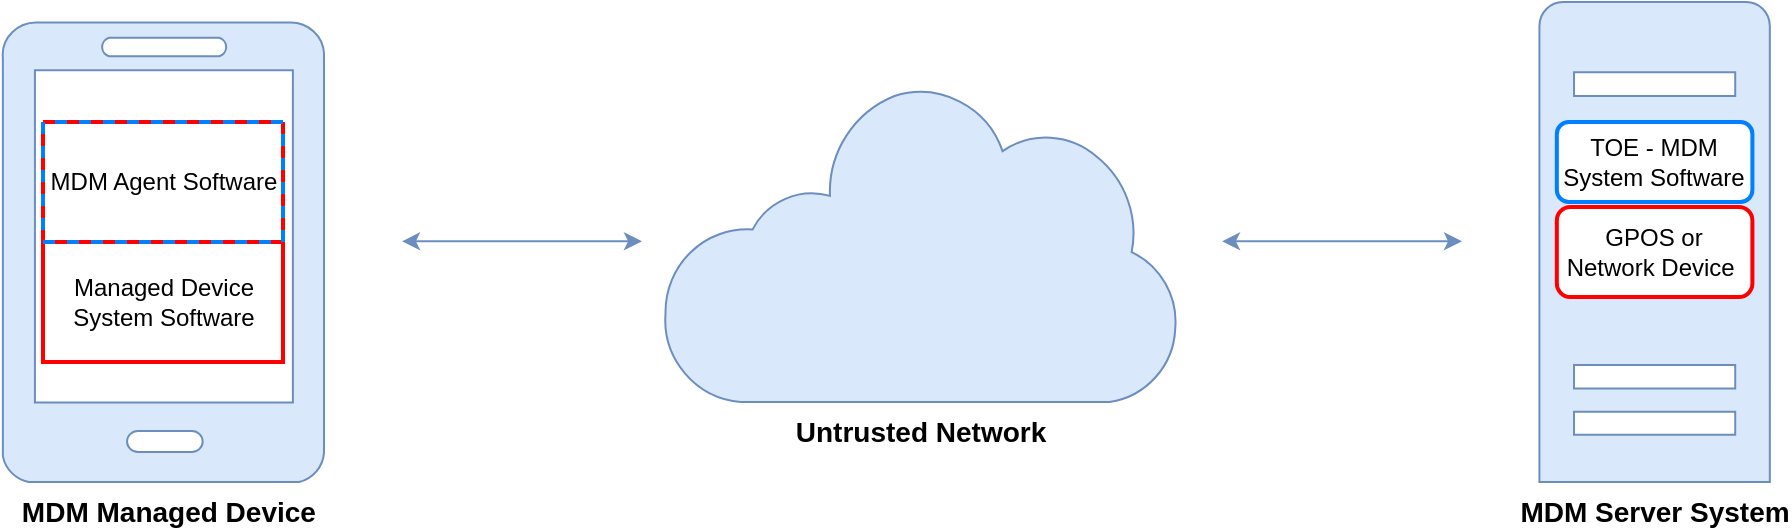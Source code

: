 <mxfile version="27.1.6">
  <diagram name="Page-1" id="myPsi9SlN5PrifdDEoaw">
    <mxGraphModel dx="470" dy="251" grid="1" gridSize="10" guides="1" tooltips="1" connect="1" arrows="1" fold="1" page="1" pageScale="1" pageWidth="850" pageHeight="1100" math="0" shadow="0">
      <root>
        <mxCell id="0" />
        <mxCell id="1" parent="0" />
        <mxCell id="jsU0Ib2gHXLgXyIZZpkX-18" value="&lt;font style=&quot;font-size: 14px;&quot;&gt;&lt;b&gt;Untrusted Network&lt;/b&gt;&lt;/font&gt;" style="sketch=0;aspect=fixed;pointerEvents=1;shadow=0;dashed=0;html=1;labelPosition=center;verticalLabelPosition=bottom;verticalAlign=top;align=center;shape=mxgraph.mscae.enterprise.internet;fillColor=#dae8fc;strokeColor=#6c8ebf;" parent="1" vertex="1">
          <mxGeometry x="570" y="440" width="258.07" height="160" as="geometry" />
        </mxCell>
        <mxCell id="jsU0Ib2gHXLgXyIZZpkX-20" value="&lt;font style=&quot;font-size: 14px;&quot;&gt;&lt;b&gt;&amp;nbsp;MDM Managed Device&lt;/b&gt;&lt;/font&gt;" style="sketch=0;aspect=fixed;pointerEvents=1;shadow=0;dashed=0;html=1;strokeColor=#6c8ebf;labelPosition=center;verticalLabelPosition=bottom;verticalAlign=top;align=center;fillColor=#dae8fc;shape=mxgraph.azure.mobile" parent="1" vertex="1">
          <mxGeometry x="240" y="410" width="161" height="230" as="geometry" />
        </mxCell>
        <mxCell id="jsU0Ib2gHXLgXyIZZpkX-22" value="" style="endArrow=classic;startArrow=classic;html=1;rounded=0;fillColor=#dae8fc;strokeColor=#6c8ebf;" parent="1" edge="1">
          <mxGeometry width="50" height="50" relative="1" as="geometry">
            <mxPoint x="440" y="519.66" as="sourcePoint" />
            <mxPoint x="560" y="519.66" as="targetPoint" />
          </mxGeometry>
        </mxCell>
        <mxCell id="jsU0Ib2gHXLgXyIZZpkX-26" value="" style="endArrow=classic;startArrow=classic;html=1;rounded=0;fillColor=#dae8fc;strokeColor=#6c8ebf;" parent="1" edge="1">
          <mxGeometry width="50" height="50" relative="1" as="geometry">
            <mxPoint x="850" y="519.66" as="sourcePoint" />
            <mxPoint x="970" y="519.66" as="targetPoint" />
          </mxGeometry>
        </mxCell>
        <mxCell id="jsU0Ib2gHXLgXyIZZpkX-30" value="" style="rounded=0;whiteSpace=wrap;html=1;strokeColor=#FF0000;strokeWidth=2;perimeterSpacing=0;dashed=1;flipH=1;flipV=1;" parent="1" vertex="1">
          <mxGeometry x="260.5" y="460" width="120" height="60" as="geometry" />
        </mxCell>
        <mxCell id="jsU0Ib2gHXLgXyIZZpkX-31" value="Managed Device System Software" style="rounded=0;whiteSpace=wrap;html=1;strokeWidth=2;strokeColor=#FF0000;" parent="1" vertex="1">
          <mxGeometry x="260.5" y="520" width="120" height="60" as="geometry" />
        </mxCell>
        <mxCell id="jsU0Ib2gHXLgXyIZZpkX-29" value="MDM Agent Software" style="rounded=0;whiteSpace=wrap;html=1;strokeColor=#007FFF;strokeWidth=2;perimeterSpacing=0;glass=0;shadow=0;direction=west;flipH=0;flipV=1;dashed=1;fillColor=none;" parent="1" vertex="1">
          <mxGeometry x="260.5" y="460" width="120" height="60" as="geometry" />
        </mxCell>
        <mxCell id="jsU0Ib2gHXLgXyIZZpkX-36" value="&lt;font style=&quot;font-size: 14px;&quot;&gt;&lt;b&gt;MDM Server System&lt;/b&gt;&lt;/font&gt;" style="sketch=0;aspect=fixed;pointerEvents=1;shadow=0;dashed=0;html=1;strokeColor=#6c8ebf;labelPosition=center;verticalLabelPosition=bottom;verticalAlign=top;align=center;fillColor=#dae8fc;shape=mxgraph.mscae.enterprise.server_generic;gradientColor=none;" parent="1" vertex="1">
          <mxGeometry x="1008.71" y="400" width="115.2" height="240" as="geometry" />
        </mxCell>
        <mxCell id="jsU0Ib2gHXLgXyIZZpkX-37" value="GPOS or Network Device&amp;nbsp;" style="rounded=1;whiteSpace=wrap;html=1;strokeWidth=2;strokeColor=#FF0000;" parent="1" vertex="1">
          <mxGeometry x="1017.42" y="502.5" width="97.78" height="45" as="geometry" />
        </mxCell>
        <mxCell id="jsU0Ib2gHXLgXyIZZpkX-38" value="TOE - MDM System Software" style="rounded=1;whiteSpace=wrap;html=1;strokeWidth=2;strokeColor=#007FFF;" parent="1" vertex="1">
          <mxGeometry x="1017.42" y="460" width="97.78" height="40" as="geometry" />
        </mxCell>
      </root>
    </mxGraphModel>
  </diagram>
</mxfile>
